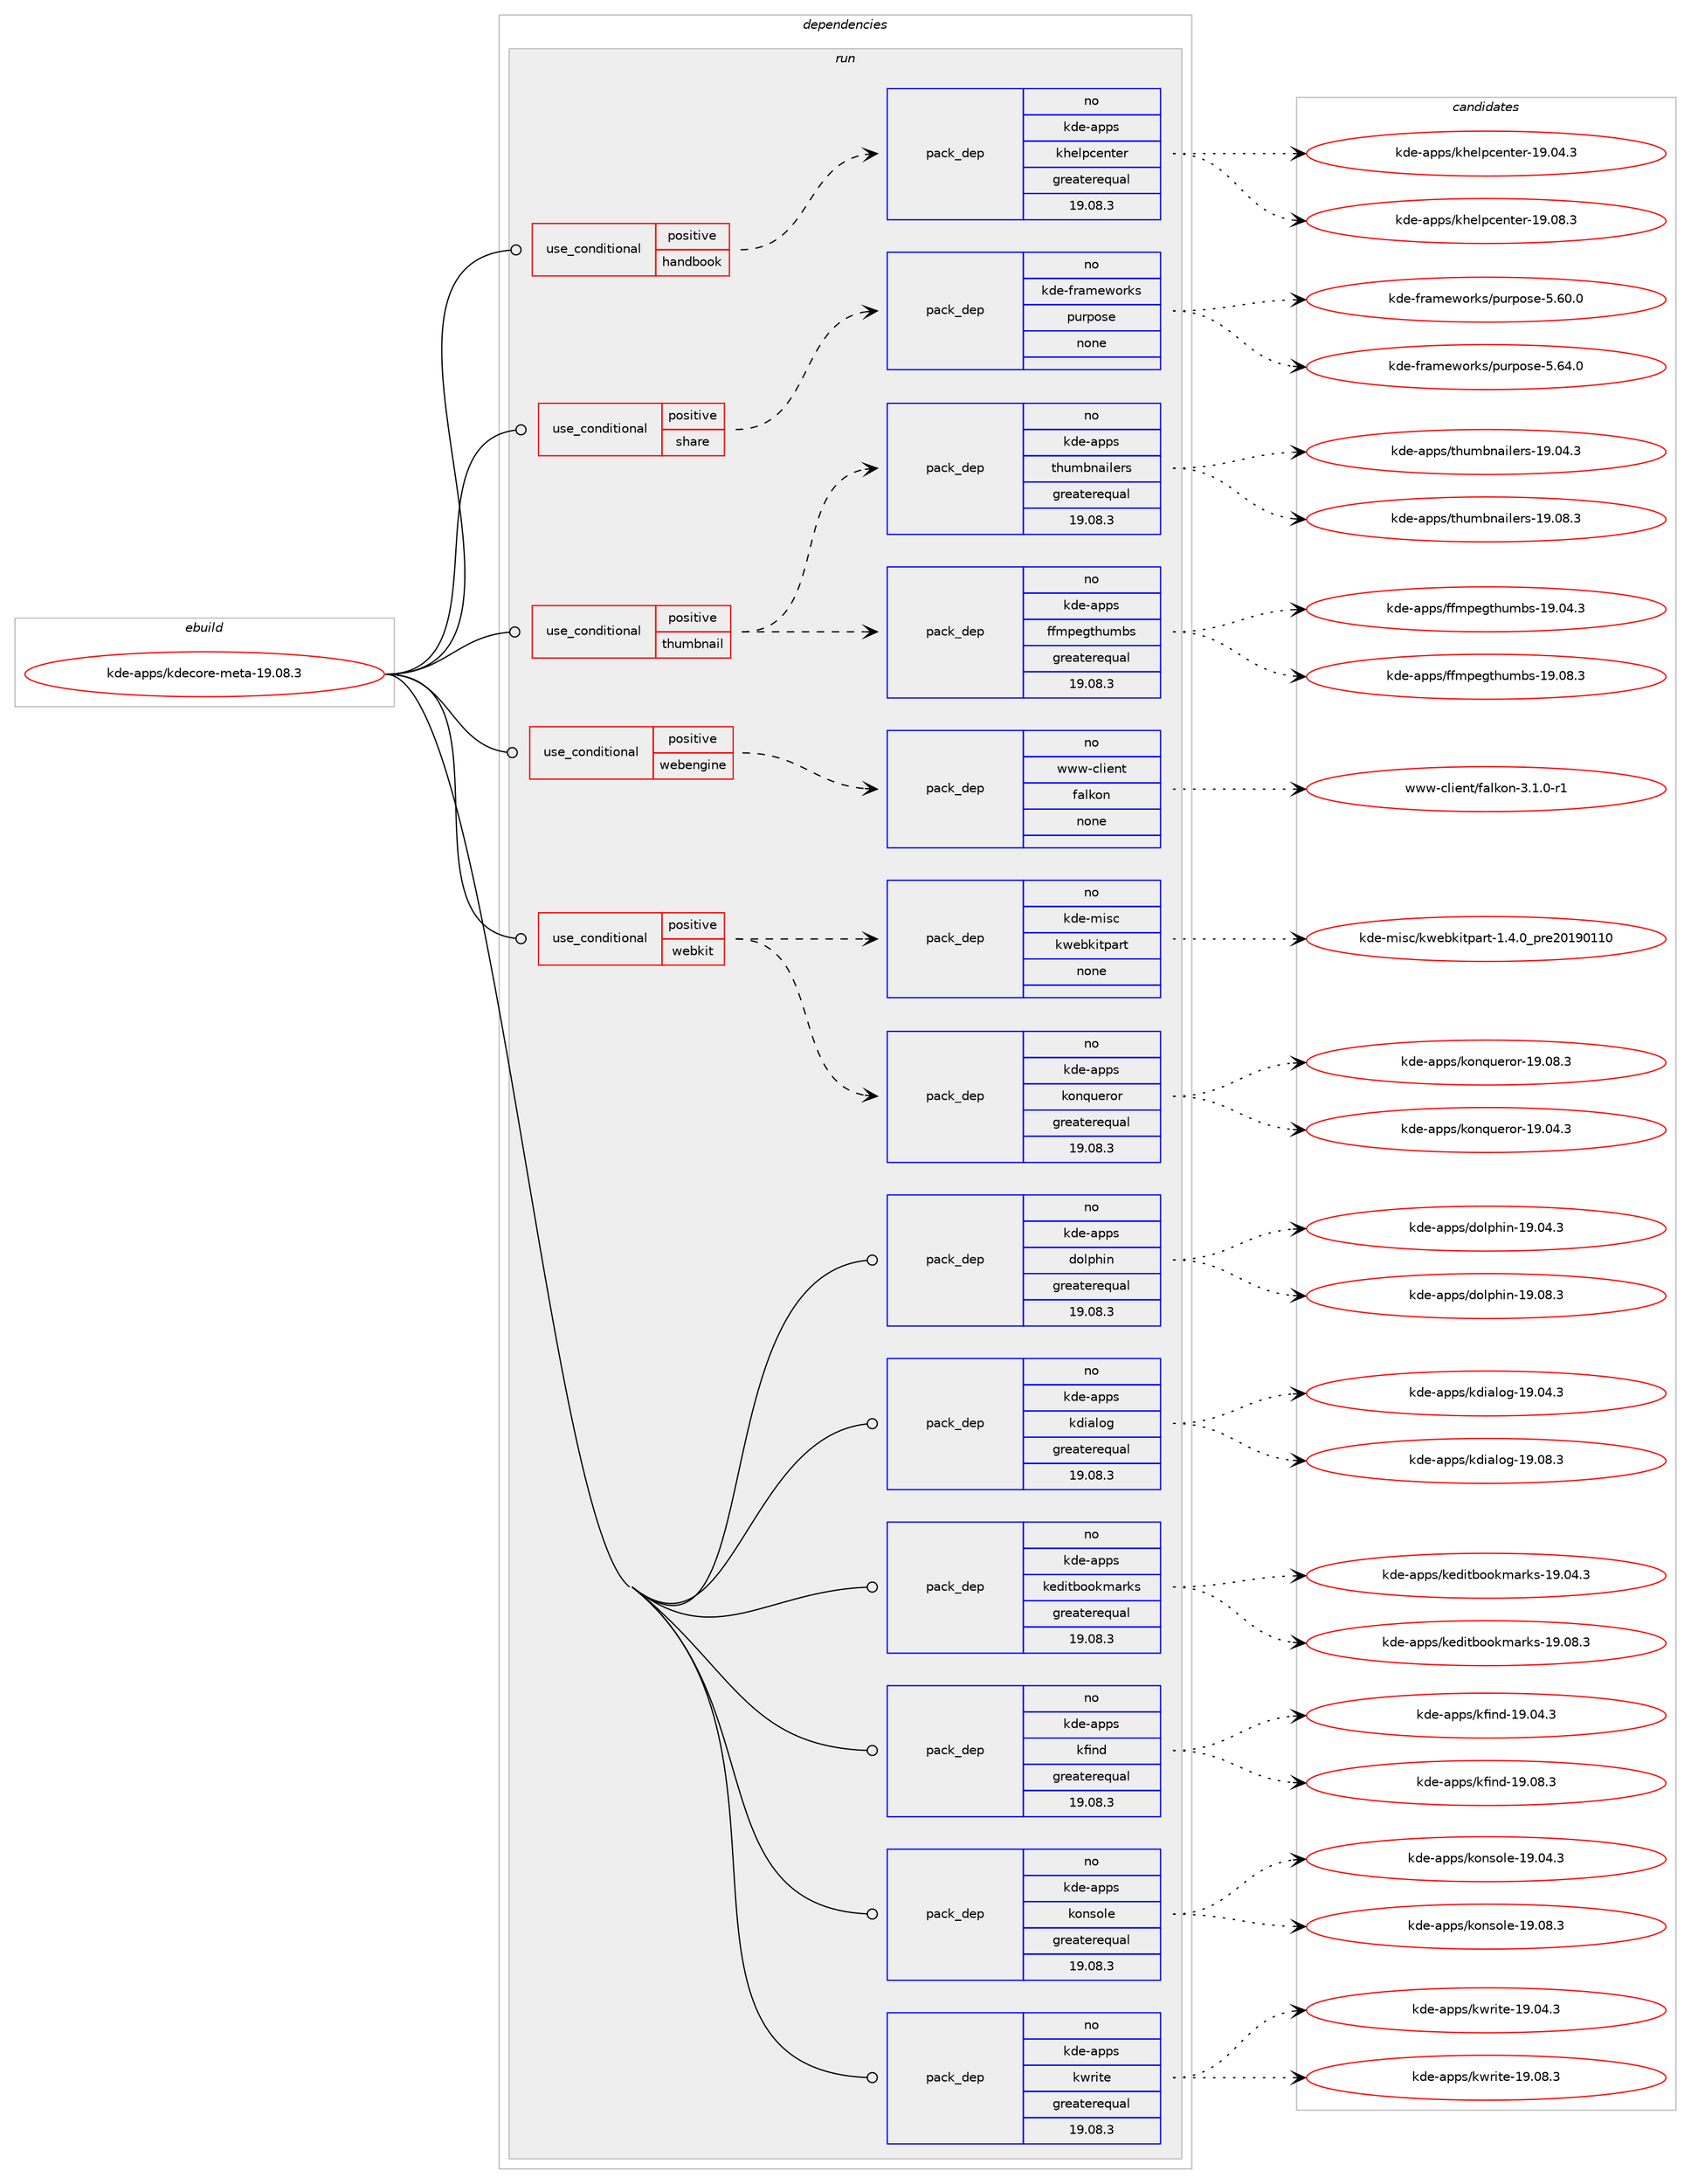 digraph prolog {

# *************
# Graph options
# *************

newrank=true;
concentrate=true;
compound=true;
graph [rankdir=LR,fontname=Helvetica,fontsize=10,ranksep=1.5];#, ranksep=2.5, nodesep=0.2];
edge  [arrowhead=vee];
node  [fontname=Helvetica,fontsize=10];

# **********
# The ebuild
# **********

subgraph cluster_leftcol {
color=gray;
rank=same;
label=<<i>ebuild</i>>;
id [label="kde-apps/kdecore-meta-19.08.3", color=red, width=4, href="../kde-apps/kdecore-meta-19.08.3.svg"];
}

# ****************
# The dependencies
# ****************

subgraph cluster_midcol {
color=gray;
label=<<i>dependencies</i>>;
subgraph cluster_compile {
fillcolor="#eeeeee";
style=filled;
label=<<i>compile</i>>;
}
subgraph cluster_compileandrun {
fillcolor="#eeeeee";
style=filled;
label=<<i>compile and run</i>>;
}
subgraph cluster_run {
fillcolor="#eeeeee";
style=filled;
label=<<i>run</i>>;
subgraph cond186572 {
dependency754929 [label=<<TABLE BORDER="0" CELLBORDER="1" CELLSPACING="0" CELLPADDING="4"><TR><TD ROWSPAN="3" CELLPADDING="10">use_conditional</TD></TR><TR><TD>positive</TD></TR><TR><TD>handbook</TD></TR></TABLE>>, shape=none, color=red];
subgraph pack555553 {
dependency754930 [label=<<TABLE BORDER="0" CELLBORDER="1" CELLSPACING="0" CELLPADDING="4" WIDTH="220"><TR><TD ROWSPAN="6" CELLPADDING="30">pack_dep</TD></TR><TR><TD WIDTH="110">no</TD></TR><TR><TD>kde-apps</TD></TR><TR><TD>khelpcenter</TD></TR><TR><TD>greaterequal</TD></TR><TR><TD>19.08.3</TD></TR></TABLE>>, shape=none, color=blue];
}
dependency754929:e -> dependency754930:w [weight=20,style="dashed",arrowhead="vee"];
}
id:e -> dependency754929:w [weight=20,style="solid",arrowhead="odot"];
subgraph cond186573 {
dependency754931 [label=<<TABLE BORDER="0" CELLBORDER="1" CELLSPACING="0" CELLPADDING="4"><TR><TD ROWSPAN="3" CELLPADDING="10">use_conditional</TD></TR><TR><TD>positive</TD></TR><TR><TD>share</TD></TR></TABLE>>, shape=none, color=red];
subgraph pack555554 {
dependency754932 [label=<<TABLE BORDER="0" CELLBORDER="1" CELLSPACING="0" CELLPADDING="4" WIDTH="220"><TR><TD ROWSPAN="6" CELLPADDING="30">pack_dep</TD></TR><TR><TD WIDTH="110">no</TD></TR><TR><TD>kde-frameworks</TD></TR><TR><TD>purpose</TD></TR><TR><TD>none</TD></TR><TR><TD></TD></TR></TABLE>>, shape=none, color=blue];
}
dependency754931:e -> dependency754932:w [weight=20,style="dashed",arrowhead="vee"];
}
id:e -> dependency754931:w [weight=20,style="solid",arrowhead="odot"];
subgraph cond186574 {
dependency754933 [label=<<TABLE BORDER="0" CELLBORDER="1" CELLSPACING="0" CELLPADDING="4"><TR><TD ROWSPAN="3" CELLPADDING="10">use_conditional</TD></TR><TR><TD>positive</TD></TR><TR><TD>thumbnail</TD></TR></TABLE>>, shape=none, color=red];
subgraph pack555555 {
dependency754934 [label=<<TABLE BORDER="0" CELLBORDER="1" CELLSPACING="0" CELLPADDING="4" WIDTH="220"><TR><TD ROWSPAN="6" CELLPADDING="30">pack_dep</TD></TR><TR><TD WIDTH="110">no</TD></TR><TR><TD>kde-apps</TD></TR><TR><TD>ffmpegthumbs</TD></TR><TR><TD>greaterequal</TD></TR><TR><TD>19.08.3</TD></TR></TABLE>>, shape=none, color=blue];
}
dependency754933:e -> dependency754934:w [weight=20,style="dashed",arrowhead="vee"];
subgraph pack555556 {
dependency754935 [label=<<TABLE BORDER="0" CELLBORDER="1" CELLSPACING="0" CELLPADDING="4" WIDTH="220"><TR><TD ROWSPAN="6" CELLPADDING="30">pack_dep</TD></TR><TR><TD WIDTH="110">no</TD></TR><TR><TD>kde-apps</TD></TR><TR><TD>thumbnailers</TD></TR><TR><TD>greaterequal</TD></TR><TR><TD>19.08.3</TD></TR></TABLE>>, shape=none, color=blue];
}
dependency754933:e -> dependency754935:w [weight=20,style="dashed",arrowhead="vee"];
}
id:e -> dependency754933:w [weight=20,style="solid",arrowhead="odot"];
subgraph cond186575 {
dependency754936 [label=<<TABLE BORDER="0" CELLBORDER="1" CELLSPACING="0" CELLPADDING="4"><TR><TD ROWSPAN="3" CELLPADDING="10">use_conditional</TD></TR><TR><TD>positive</TD></TR><TR><TD>webengine</TD></TR></TABLE>>, shape=none, color=red];
subgraph pack555557 {
dependency754937 [label=<<TABLE BORDER="0" CELLBORDER="1" CELLSPACING="0" CELLPADDING="4" WIDTH="220"><TR><TD ROWSPAN="6" CELLPADDING="30">pack_dep</TD></TR><TR><TD WIDTH="110">no</TD></TR><TR><TD>www-client</TD></TR><TR><TD>falkon</TD></TR><TR><TD>none</TD></TR><TR><TD></TD></TR></TABLE>>, shape=none, color=blue];
}
dependency754936:e -> dependency754937:w [weight=20,style="dashed",arrowhead="vee"];
}
id:e -> dependency754936:w [weight=20,style="solid",arrowhead="odot"];
subgraph cond186576 {
dependency754938 [label=<<TABLE BORDER="0" CELLBORDER="1" CELLSPACING="0" CELLPADDING="4"><TR><TD ROWSPAN="3" CELLPADDING="10">use_conditional</TD></TR><TR><TD>positive</TD></TR><TR><TD>webkit</TD></TR></TABLE>>, shape=none, color=red];
subgraph pack555558 {
dependency754939 [label=<<TABLE BORDER="0" CELLBORDER="1" CELLSPACING="0" CELLPADDING="4" WIDTH="220"><TR><TD ROWSPAN="6" CELLPADDING="30">pack_dep</TD></TR><TR><TD WIDTH="110">no</TD></TR><TR><TD>kde-apps</TD></TR><TR><TD>konqueror</TD></TR><TR><TD>greaterequal</TD></TR><TR><TD>19.08.3</TD></TR></TABLE>>, shape=none, color=blue];
}
dependency754938:e -> dependency754939:w [weight=20,style="dashed",arrowhead="vee"];
subgraph pack555559 {
dependency754940 [label=<<TABLE BORDER="0" CELLBORDER="1" CELLSPACING="0" CELLPADDING="4" WIDTH="220"><TR><TD ROWSPAN="6" CELLPADDING="30">pack_dep</TD></TR><TR><TD WIDTH="110">no</TD></TR><TR><TD>kde-misc</TD></TR><TR><TD>kwebkitpart</TD></TR><TR><TD>none</TD></TR><TR><TD></TD></TR></TABLE>>, shape=none, color=blue];
}
dependency754938:e -> dependency754940:w [weight=20,style="dashed",arrowhead="vee"];
}
id:e -> dependency754938:w [weight=20,style="solid",arrowhead="odot"];
subgraph pack555560 {
dependency754941 [label=<<TABLE BORDER="0" CELLBORDER="1" CELLSPACING="0" CELLPADDING="4" WIDTH="220"><TR><TD ROWSPAN="6" CELLPADDING="30">pack_dep</TD></TR><TR><TD WIDTH="110">no</TD></TR><TR><TD>kde-apps</TD></TR><TR><TD>dolphin</TD></TR><TR><TD>greaterequal</TD></TR><TR><TD>19.08.3</TD></TR></TABLE>>, shape=none, color=blue];
}
id:e -> dependency754941:w [weight=20,style="solid",arrowhead="odot"];
subgraph pack555561 {
dependency754942 [label=<<TABLE BORDER="0" CELLBORDER="1" CELLSPACING="0" CELLPADDING="4" WIDTH="220"><TR><TD ROWSPAN="6" CELLPADDING="30">pack_dep</TD></TR><TR><TD WIDTH="110">no</TD></TR><TR><TD>kde-apps</TD></TR><TR><TD>kdialog</TD></TR><TR><TD>greaterequal</TD></TR><TR><TD>19.08.3</TD></TR></TABLE>>, shape=none, color=blue];
}
id:e -> dependency754942:w [weight=20,style="solid",arrowhead="odot"];
subgraph pack555562 {
dependency754943 [label=<<TABLE BORDER="0" CELLBORDER="1" CELLSPACING="0" CELLPADDING="4" WIDTH="220"><TR><TD ROWSPAN="6" CELLPADDING="30">pack_dep</TD></TR><TR><TD WIDTH="110">no</TD></TR><TR><TD>kde-apps</TD></TR><TR><TD>keditbookmarks</TD></TR><TR><TD>greaterequal</TD></TR><TR><TD>19.08.3</TD></TR></TABLE>>, shape=none, color=blue];
}
id:e -> dependency754943:w [weight=20,style="solid",arrowhead="odot"];
subgraph pack555563 {
dependency754944 [label=<<TABLE BORDER="0" CELLBORDER="1" CELLSPACING="0" CELLPADDING="4" WIDTH="220"><TR><TD ROWSPAN="6" CELLPADDING="30">pack_dep</TD></TR><TR><TD WIDTH="110">no</TD></TR><TR><TD>kde-apps</TD></TR><TR><TD>kfind</TD></TR><TR><TD>greaterequal</TD></TR><TR><TD>19.08.3</TD></TR></TABLE>>, shape=none, color=blue];
}
id:e -> dependency754944:w [weight=20,style="solid",arrowhead="odot"];
subgraph pack555564 {
dependency754945 [label=<<TABLE BORDER="0" CELLBORDER="1" CELLSPACING="0" CELLPADDING="4" WIDTH="220"><TR><TD ROWSPAN="6" CELLPADDING="30">pack_dep</TD></TR><TR><TD WIDTH="110">no</TD></TR><TR><TD>kde-apps</TD></TR><TR><TD>konsole</TD></TR><TR><TD>greaterequal</TD></TR><TR><TD>19.08.3</TD></TR></TABLE>>, shape=none, color=blue];
}
id:e -> dependency754945:w [weight=20,style="solid",arrowhead="odot"];
subgraph pack555565 {
dependency754946 [label=<<TABLE BORDER="0" CELLBORDER="1" CELLSPACING="0" CELLPADDING="4" WIDTH="220"><TR><TD ROWSPAN="6" CELLPADDING="30">pack_dep</TD></TR><TR><TD WIDTH="110">no</TD></TR><TR><TD>kde-apps</TD></TR><TR><TD>kwrite</TD></TR><TR><TD>greaterequal</TD></TR><TR><TD>19.08.3</TD></TR></TABLE>>, shape=none, color=blue];
}
id:e -> dependency754946:w [weight=20,style="solid",arrowhead="odot"];
}
}

# **************
# The candidates
# **************

subgraph cluster_choices {
rank=same;
color=gray;
label=<<i>candidates</i>>;

subgraph choice555553 {
color=black;
nodesep=1;
choice107100101459711211211547107104101108112991011101161011144549574648524651 [label="kde-apps/khelpcenter-19.04.3", color=red, width=4,href="../kde-apps/khelpcenter-19.04.3.svg"];
choice107100101459711211211547107104101108112991011101161011144549574648564651 [label="kde-apps/khelpcenter-19.08.3", color=red, width=4,href="../kde-apps/khelpcenter-19.08.3.svg"];
dependency754930:e -> choice107100101459711211211547107104101108112991011101161011144549574648524651:w [style=dotted,weight="100"];
dependency754930:e -> choice107100101459711211211547107104101108112991011101161011144549574648564651:w [style=dotted,weight="100"];
}
subgraph choice555554 {
color=black;
nodesep=1;
choice10710010145102114971091011191111141071154711211711411211111510145534654484648 [label="kde-frameworks/purpose-5.60.0", color=red, width=4,href="../kde-frameworks/purpose-5.60.0.svg"];
choice10710010145102114971091011191111141071154711211711411211111510145534654524648 [label="kde-frameworks/purpose-5.64.0", color=red, width=4,href="../kde-frameworks/purpose-5.64.0.svg"];
dependency754932:e -> choice10710010145102114971091011191111141071154711211711411211111510145534654484648:w [style=dotted,weight="100"];
dependency754932:e -> choice10710010145102114971091011191111141071154711211711411211111510145534654524648:w [style=dotted,weight="100"];
}
subgraph choice555555 {
color=black;
nodesep=1;
choice107100101459711211211547102102109112101103116104117109981154549574648524651 [label="kde-apps/ffmpegthumbs-19.04.3", color=red, width=4,href="../kde-apps/ffmpegthumbs-19.04.3.svg"];
choice107100101459711211211547102102109112101103116104117109981154549574648564651 [label="kde-apps/ffmpegthumbs-19.08.3", color=red, width=4,href="../kde-apps/ffmpegthumbs-19.08.3.svg"];
dependency754934:e -> choice107100101459711211211547102102109112101103116104117109981154549574648524651:w [style=dotted,weight="100"];
dependency754934:e -> choice107100101459711211211547102102109112101103116104117109981154549574648564651:w [style=dotted,weight="100"];
}
subgraph choice555556 {
color=black;
nodesep=1;
choice10710010145971121121154711610411710998110971051081011141154549574648524651 [label="kde-apps/thumbnailers-19.04.3", color=red, width=4,href="../kde-apps/thumbnailers-19.04.3.svg"];
choice10710010145971121121154711610411710998110971051081011141154549574648564651 [label="kde-apps/thumbnailers-19.08.3", color=red, width=4,href="../kde-apps/thumbnailers-19.08.3.svg"];
dependency754935:e -> choice10710010145971121121154711610411710998110971051081011141154549574648524651:w [style=dotted,weight="100"];
dependency754935:e -> choice10710010145971121121154711610411710998110971051081011141154549574648564651:w [style=dotted,weight="100"];
}
subgraph choice555557 {
color=black;
nodesep=1;
choice119119119459910810510111011647102971081071111104551464946484511449 [label="www-client/falkon-3.1.0-r1", color=red, width=4,href="../www-client/falkon-3.1.0-r1.svg"];
dependency754937:e -> choice119119119459910810510111011647102971081071111104551464946484511449:w [style=dotted,weight="100"];
}
subgraph choice555558 {
color=black;
nodesep=1;
choice1071001014597112112115471071111101131171011141111144549574648524651 [label="kde-apps/konqueror-19.04.3", color=red, width=4,href="../kde-apps/konqueror-19.04.3.svg"];
choice1071001014597112112115471071111101131171011141111144549574648564651 [label="kde-apps/konqueror-19.08.3", color=red, width=4,href="../kde-apps/konqueror-19.08.3.svg"];
dependency754939:e -> choice1071001014597112112115471071111101131171011141111144549574648524651:w [style=dotted,weight="100"];
dependency754939:e -> choice1071001014597112112115471071111101131171011141111144549574648564651:w [style=dotted,weight="100"];
}
subgraph choice555559 {
color=black;
nodesep=1;
choice1071001014510910511599471071191019810710511611297114116454946524648951121141015048495748494948 [label="kde-misc/kwebkitpart-1.4.0_pre20190110", color=red, width=4,href="../kde-misc/kwebkitpart-1.4.0_pre20190110.svg"];
dependency754940:e -> choice1071001014510910511599471071191019810710511611297114116454946524648951121141015048495748494948:w [style=dotted,weight="100"];
}
subgraph choice555560 {
color=black;
nodesep=1;
choice1071001014597112112115471001111081121041051104549574648524651 [label="kde-apps/dolphin-19.04.3", color=red, width=4,href="../kde-apps/dolphin-19.04.3.svg"];
choice1071001014597112112115471001111081121041051104549574648564651 [label="kde-apps/dolphin-19.08.3", color=red, width=4,href="../kde-apps/dolphin-19.08.3.svg"];
dependency754941:e -> choice1071001014597112112115471001111081121041051104549574648524651:w [style=dotted,weight="100"];
dependency754941:e -> choice1071001014597112112115471001111081121041051104549574648564651:w [style=dotted,weight="100"];
}
subgraph choice555561 {
color=black;
nodesep=1;
choice107100101459711211211547107100105971081111034549574648524651 [label="kde-apps/kdialog-19.04.3", color=red, width=4,href="../kde-apps/kdialog-19.04.3.svg"];
choice107100101459711211211547107100105971081111034549574648564651 [label="kde-apps/kdialog-19.08.3", color=red, width=4,href="../kde-apps/kdialog-19.08.3.svg"];
dependency754942:e -> choice107100101459711211211547107100105971081111034549574648524651:w [style=dotted,weight="100"];
dependency754942:e -> choice107100101459711211211547107100105971081111034549574648564651:w [style=dotted,weight="100"];
}
subgraph choice555562 {
color=black;
nodesep=1;
choice10710010145971121121154710710110010511698111111107109971141071154549574648524651 [label="kde-apps/keditbookmarks-19.04.3", color=red, width=4,href="../kde-apps/keditbookmarks-19.04.3.svg"];
choice10710010145971121121154710710110010511698111111107109971141071154549574648564651 [label="kde-apps/keditbookmarks-19.08.3", color=red, width=4,href="../kde-apps/keditbookmarks-19.08.3.svg"];
dependency754943:e -> choice10710010145971121121154710710110010511698111111107109971141071154549574648524651:w [style=dotted,weight="100"];
dependency754943:e -> choice10710010145971121121154710710110010511698111111107109971141071154549574648564651:w [style=dotted,weight="100"];
}
subgraph choice555563 {
color=black;
nodesep=1;
choice1071001014597112112115471071021051101004549574648524651 [label="kde-apps/kfind-19.04.3", color=red, width=4,href="../kde-apps/kfind-19.04.3.svg"];
choice1071001014597112112115471071021051101004549574648564651 [label="kde-apps/kfind-19.08.3", color=red, width=4,href="../kde-apps/kfind-19.08.3.svg"];
dependency754944:e -> choice1071001014597112112115471071021051101004549574648524651:w [style=dotted,weight="100"];
dependency754944:e -> choice1071001014597112112115471071021051101004549574648564651:w [style=dotted,weight="100"];
}
subgraph choice555564 {
color=black;
nodesep=1;
choice1071001014597112112115471071111101151111081014549574648524651 [label="kde-apps/konsole-19.04.3", color=red, width=4,href="../kde-apps/konsole-19.04.3.svg"];
choice1071001014597112112115471071111101151111081014549574648564651 [label="kde-apps/konsole-19.08.3", color=red, width=4,href="../kde-apps/konsole-19.08.3.svg"];
dependency754945:e -> choice1071001014597112112115471071111101151111081014549574648524651:w [style=dotted,weight="100"];
dependency754945:e -> choice1071001014597112112115471071111101151111081014549574648564651:w [style=dotted,weight="100"];
}
subgraph choice555565 {
color=black;
nodesep=1;
choice1071001014597112112115471071191141051161014549574648524651 [label="kde-apps/kwrite-19.04.3", color=red, width=4,href="../kde-apps/kwrite-19.04.3.svg"];
choice1071001014597112112115471071191141051161014549574648564651 [label="kde-apps/kwrite-19.08.3", color=red, width=4,href="../kde-apps/kwrite-19.08.3.svg"];
dependency754946:e -> choice1071001014597112112115471071191141051161014549574648524651:w [style=dotted,weight="100"];
dependency754946:e -> choice1071001014597112112115471071191141051161014549574648564651:w [style=dotted,weight="100"];
}
}

}
